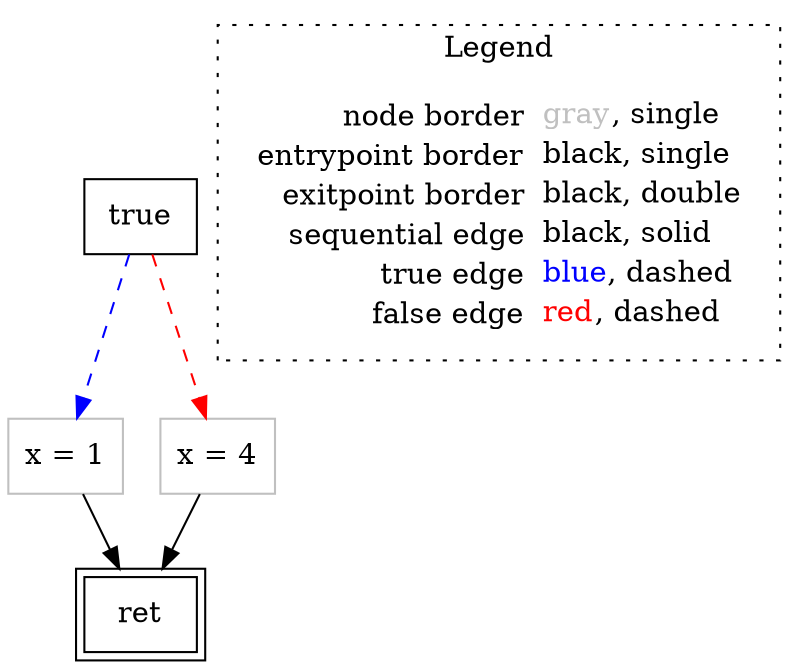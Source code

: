 digraph {
	"node0" [shape="rect",color="black",label=<true>];
	"node1" [shape="rect",color="gray",label=<x = 1>];
	"node2" [shape="rect",color="black",peripheries="2",label=<ret>];
	"node3" [shape="rect",color="gray",label=<x = 4>];
	"node0" -> "node1" [color="blue",style="dashed"];
	"node0" -> "node3" [color="red",style="dashed"];
	"node1" -> "node2" [color="black"];
	"node3" -> "node2" [color="black"];
subgraph cluster_legend {
	label="Legend";
	style=dotted;
	node [shape=plaintext];
	"legend" [label=<<table border="0" cellpadding="2" cellspacing="0" cellborder="0"><tr><td align="right">node border&nbsp;</td><td align="left"><font color="gray">gray</font>, single</td></tr><tr><td align="right">entrypoint border&nbsp;</td><td align="left"><font color="black">black</font>, single</td></tr><tr><td align="right">exitpoint border&nbsp;</td><td align="left"><font color="black">black</font>, double</td></tr><tr><td align="right">sequential edge&nbsp;</td><td align="left"><font color="black">black</font>, solid</td></tr><tr><td align="right">true edge&nbsp;</td><td align="left"><font color="blue">blue</font>, dashed</td></tr><tr><td align="right">false edge&nbsp;</td><td align="left"><font color="red">red</font>, dashed</td></tr></table>>];
}

}
